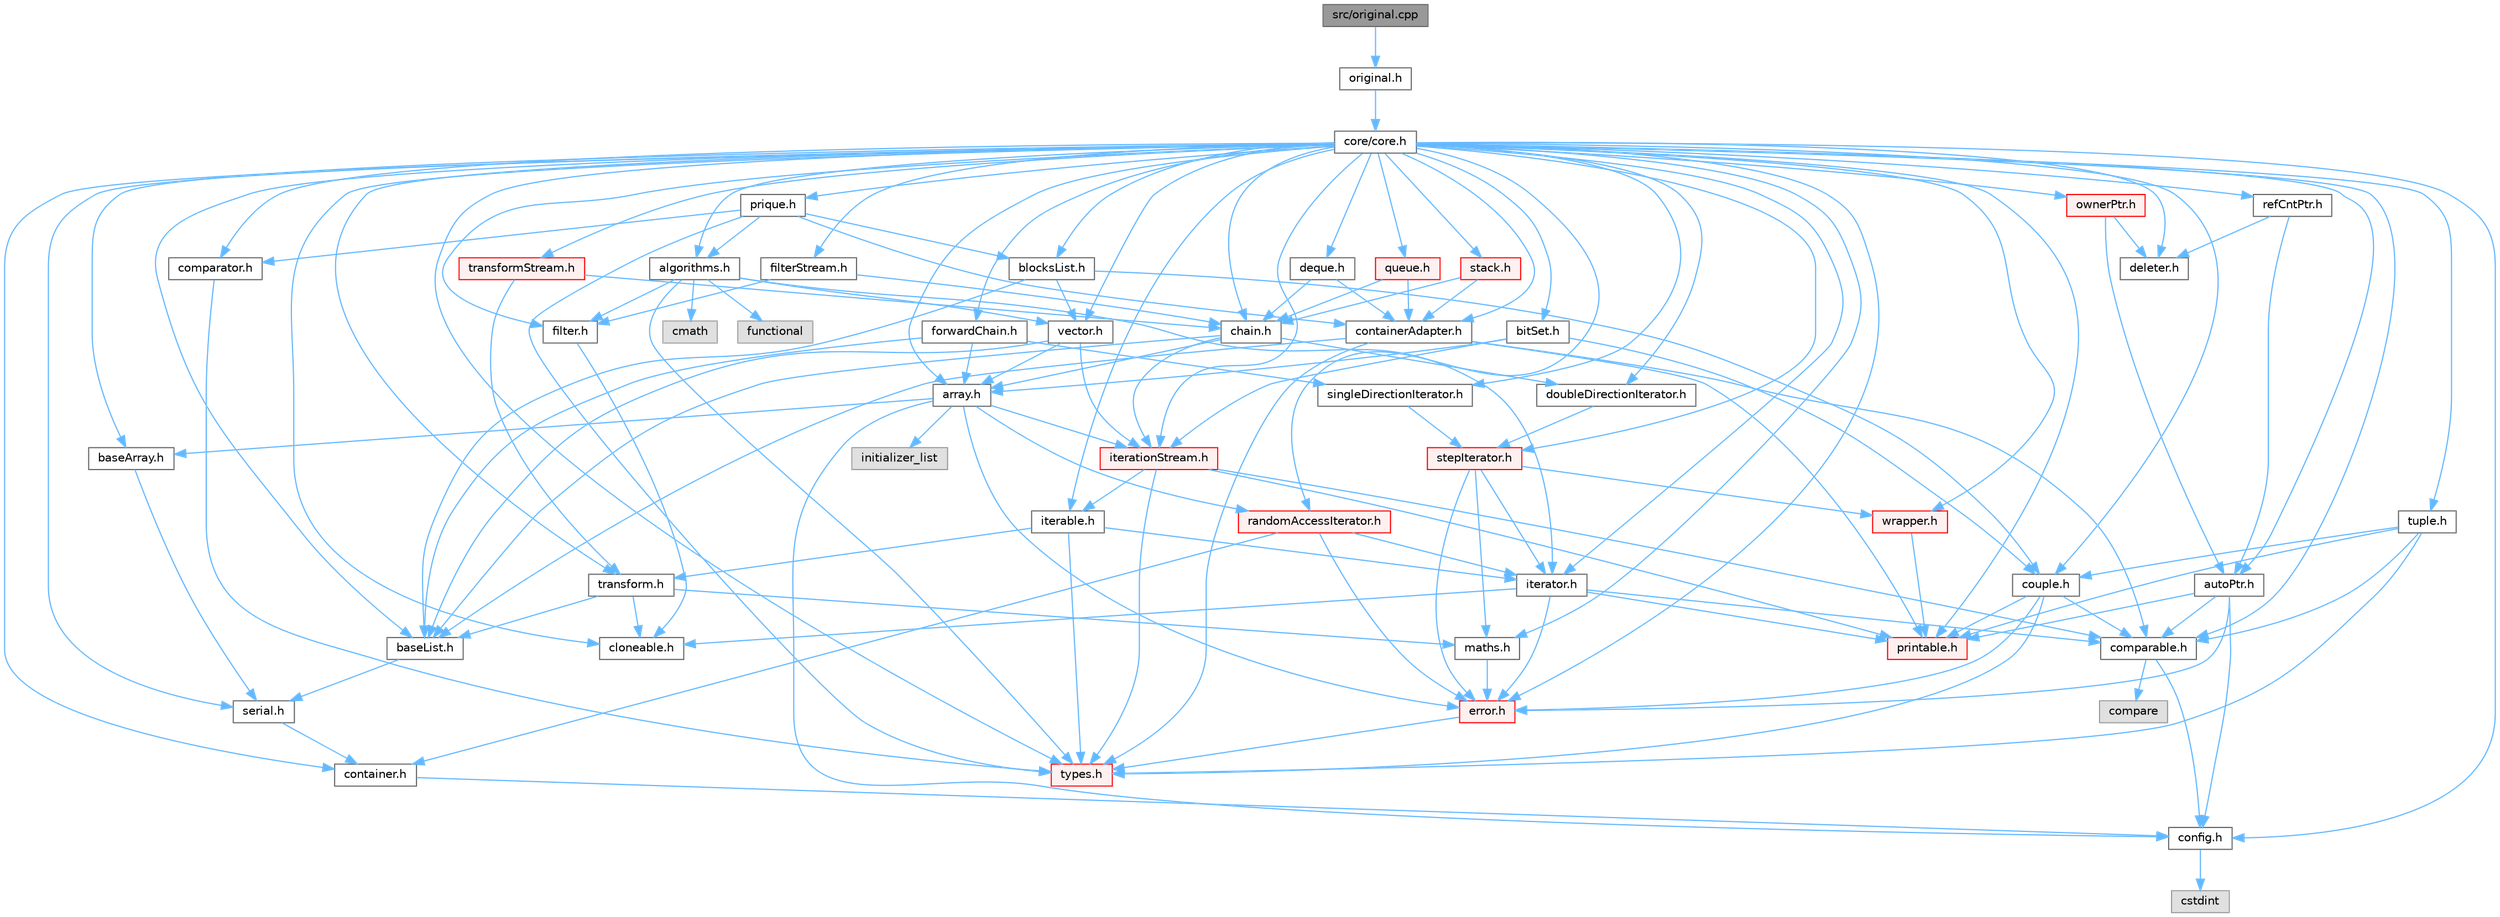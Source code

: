 digraph "src/original.cpp"
{
 // LATEX_PDF_SIZE
  bgcolor="transparent";
  edge [fontname=Helvetica,fontsize=10,labelfontname=Helvetica,labelfontsize=10];
  node [fontname=Helvetica,fontsize=10,shape=box,height=0.2,width=0.4];
  Node1 [id="Node000001",label="src/original.cpp",height=0.2,width=0.4,color="gray40", fillcolor="grey60", style="filled", fontcolor="black",tooltip="Original Library main file."];
  Node1 -> Node2 [id="edge1_Node000001_Node000002",color="steelblue1",style="solid",tooltip=" "];
  Node2 [id="Node000002",label="original.h",height=0.2,width=0.4,color="grey40", fillcolor="white", style="filled",URL="$original_8h.html",tooltip="Main header file for Original."];
  Node2 -> Node3 [id="edge2_Node000002_Node000003",color="steelblue1",style="solid",tooltip=" "];
  Node3 [id="Node000003",label="core/core.h",height=0.2,width=0.4,color="grey40", fillcolor="white", style="filled",URL="$core_8h.html",tooltip="Core module header file."];
  Node3 -> Node4 [id="edge3_Node000003_Node000004",color="steelblue1",style="solid",tooltip=" "];
  Node4 [id="Node000004",label="algorithms.h",height=0.2,width=0.4,color="grey40", fillcolor="white", style="filled",URL="$algorithms_8h.html",tooltip="Standard algorithm implementations for iterator-based containers."];
  Node4 -> Node5 [id="edge4_Node000004_Node000005",color="steelblue1",style="solid",tooltip=" "];
  Node5 [id="Node000005",label="functional",height=0.2,width=0.4,color="grey60", fillcolor="#E0E0E0", style="filled",tooltip=" "];
  Node4 -> Node6 [id="edge5_Node000004_Node000006",color="steelblue1",style="solid",tooltip=" "];
  Node6 [id="Node000006",label="cmath",height=0.2,width=0.4,color="grey60", fillcolor="#E0E0E0", style="filled",tooltip=" "];
  Node4 -> Node7 [id="edge6_Node000004_Node000007",color="steelblue1",style="solid",tooltip=" "];
  Node7 [id="Node000007",label="vector.h",height=0.2,width=0.4,color="grey40", fillcolor="white", style="filled",URL="$vector_8h.html",tooltip="Dynamic array container with automatic resizing."];
  Node7 -> Node8 [id="edge7_Node000007_Node000008",color="steelblue1",style="solid",tooltip=" "];
  Node8 [id="Node000008",label="baseList.h",height=0.2,width=0.4,color="grey40", fillcolor="white", style="filled",URL="$base_list_8h.html",tooltip="Provides a base class for variable-size serial containers."];
  Node8 -> Node9 [id="edge8_Node000008_Node000009",color="steelblue1",style="solid",tooltip=" "];
  Node9 [id="Node000009",label="serial.h",height=0.2,width=0.4,color="grey40", fillcolor="white", style="filled",URL="$serial_8h.html",tooltip="Defines an abstract base class for sequential containers with index-based access."];
  Node9 -> Node10 [id="edge9_Node000009_Node000010",color="steelblue1",style="solid",tooltip=" "];
  Node10 [id="Node000010",label="container.h",height=0.2,width=0.4,color="grey40", fillcolor="white", style="filled",URL="$container_8h.html",tooltip="Abstract base class for container types."];
  Node10 -> Node11 [id="edge10_Node000010_Node000011",color="steelblue1",style="solid",tooltip=" "];
  Node11 [id="Node000011",label="config.h",height=0.2,width=0.4,color="grey40", fillcolor="white", style="filled",URL="$config_8h.html",tooltip="Platform-independent integer type definitions."];
  Node11 -> Node12 [id="edge11_Node000011_Node000012",color="steelblue1",style="solid",tooltip=" "];
  Node12 [id="Node000012",label="cstdint",height=0.2,width=0.4,color="grey60", fillcolor="#E0E0E0", style="filled",tooltip=" "];
  Node7 -> Node13 [id="edge12_Node000007_Node000013",color="steelblue1",style="solid",tooltip=" "];
  Node13 [id="Node000013",label="iterationStream.h",height=0.2,width=0.4,color="red", fillcolor="#FFF0F0", style="filled",URL="$iteration_stream_8h.html",tooltip="Provides functionality for an iteration stream."];
  Node13 -> Node15 [id="edge13_Node000013_Node000015",color="steelblue1",style="solid",tooltip=" "];
  Node15 [id="Node000015",label="comparable.h",height=0.2,width=0.4,color="grey40", fillcolor="white", style="filled",URL="$comparable_8h.html",tooltip="Interface for objects that can be compared."];
  Node15 -> Node11 [id="edge14_Node000015_Node000011",color="steelblue1",style="solid",tooltip=" "];
  Node15 -> Node16 [id="edge15_Node000015_Node000016",color="steelblue1",style="solid",tooltip=" "];
  Node16 [id="Node000016",label="compare",height=0.2,width=0.4,color="grey60", fillcolor="#E0E0E0", style="filled",tooltip=" "];
  Node13 -> Node17 [id="edge16_Node000013_Node000017",color="steelblue1",style="solid",tooltip=" "];
  Node17 [id="Node000017",label="printable.h",height=0.2,width=0.4,color="red", fillcolor="#FFF0F0", style="filled",URL="$printable_8h.html",tooltip="Interface for polymorphic string formatting and output."];
  Node13 -> Node19 [id="edge17_Node000013_Node000019",color="steelblue1",style="solid",tooltip=" "];
  Node19 [id="Node000019",label="iterable.h",height=0.2,width=0.4,color="grey40", fillcolor="white", style="filled",URL="$iterable_8h.html",tooltip="Base interface for iterable container types."];
  Node19 -> Node20 [id="edge18_Node000019_Node000020",color="steelblue1",style="solid",tooltip=" "];
  Node20 [id="Node000020",label="transform.h",height=0.2,width=0.4,color="grey40", fillcolor="white", style="filled",URL="$transform_8h.html",tooltip="Transformation classes for various operations on elements."];
  Node20 -> Node8 [id="edge19_Node000020_Node000008",color="steelblue1",style="solid",tooltip=" "];
  Node20 -> Node21 [id="edge20_Node000020_Node000021",color="steelblue1",style="solid",tooltip=" "];
  Node21 [id="Node000021",label="cloneable.h",height=0.2,width=0.4,color="grey40", fillcolor="white", style="filled",URL="$cloneable_8h.html",tooltip="Abstract base class for cloneable objects."];
  Node20 -> Node22 [id="edge21_Node000020_Node000022",color="steelblue1",style="solid",tooltip=" "];
  Node22 [id="Node000022",label="maths.h",height=0.2,width=0.4,color="grey40", fillcolor="white", style="filled",URL="$maths_8h.html",tooltip="Mathematical utilities and constants."];
  Node22 -> Node23 [id="edge22_Node000022_Node000023",color="steelblue1",style="solid",tooltip=" "];
  Node23 [id="Node000023",label="error.h",height=0.2,width=0.4,color="red", fillcolor="#FFF0F0", style="filled",URL="$error_8h.html",tooltip="Custom exception classes and callback validation utilities."];
  Node23 -> Node25 [id="edge23_Node000023_Node000025",color="steelblue1",style="solid",tooltip=" "];
  Node25 [id="Node000025",label="types.h",height=0.2,width=0.4,color="red", fillcolor="#FFF0F0", style="filled",URL="$types_8h.html",tooltip="Type system foundations and concept definitions."];
  Node19 -> Node25 [id="edge24_Node000019_Node000025",color="steelblue1",style="solid",tooltip=" "];
  Node19 -> Node28 [id="edge25_Node000019_Node000028",color="steelblue1",style="solid",tooltip=" "];
  Node28 [id="Node000028",label="iterator.h",height=0.2,width=0.4,color="grey40", fillcolor="white", style="filled",URL="$iterator_8h.html",tooltip="Defines the iterator class for traversing and manipulating container elements."];
  Node28 -> Node21 [id="edge26_Node000028_Node000021",color="steelblue1",style="solid",tooltip=" "];
  Node28 -> Node15 [id="edge27_Node000028_Node000015",color="steelblue1",style="solid",tooltip=" "];
  Node28 -> Node23 [id="edge28_Node000028_Node000023",color="steelblue1",style="solid",tooltip=" "];
  Node28 -> Node17 [id="edge29_Node000028_Node000017",color="steelblue1",style="solid",tooltip=" "];
  Node13 -> Node25 [id="edge30_Node000013_Node000025",color="steelblue1",style="solid",tooltip=" "];
  Node7 -> Node29 [id="edge31_Node000007_Node000029",color="steelblue1",style="solid",tooltip=" "];
  Node29 [id="Node000029",label="array.h",height=0.2,width=0.4,color="grey40", fillcolor="white", style="filled",URL="$array_8h.html",tooltip="Provides the array class for a fixed-size container with random access."];
  Node29 -> Node30 [id="edge32_Node000029_Node000030",color="steelblue1",style="solid",tooltip=" "];
  Node30 [id="Node000030",label="initializer_list",height=0.2,width=0.4,color="grey60", fillcolor="#E0E0E0", style="filled",tooltip=" "];
  Node29 -> Node11 [id="edge33_Node000029_Node000011",color="steelblue1",style="solid",tooltip=" "];
  Node29 -> Node31 [id="edge34_Node000029_Node000031",color="steelblue1",style="solid",tooltip=" "];
  Node31 [id="Node000031",label="baseArray.h",height=0.2,width=0.4,color="grey40", fillcolor="white", style="filled",URL="$base_array_8h.html",tooltip="Provides a base class for fixed-size serial containers."];
  Node31 -> Node9 [id="edge35_Node000031_Node000009",color="steelblue1",style="solid",tooltip=" "];
  Node29 -> Node13 [id="edge36_Node000029_Node000013",color="steelblue1",style="solid",tooltip=" "];
  Node29 -> Node32 [id="edge37_Node000029_Node000032",color="steelblue1",style="solid",tooltip=" "];
  Node32 [id="Node000032",label="randomAccessIterator.h",height=0.2,width=0.4,color="red", fillcolor="#FFF0F0", style="filled",URL="$random_access_iterator_8h.html",tooltip="Base class for random-access iterators."];
  Node32 -> Node10 [id="edge38_Node000032_Node000010",color="steelblue1",style="solid",tooltip=" "];
  Node32 -> Node23 [id="edge39_Node000032_Node000023",color="steelblue1",style="solid",tooltip=" "];
  Node32 -> Node28 [id="edge40_Node000032_Node000028",color="steelblue1",style="solid",tooltip=" "];
  Node29 -> Node23 [id="edge41_Node000029_Node000023",color="steelblue1",style="solid",tooltip=" "];
  Node4 -> Node34 [id="edge42_Node000004_Node000034",color="steelblue1",style="solid",tooltip=" "];
  Node34 [id="Node000034",label="filter.h",height=0.2,width=0.4,color="grey40", fillcolor="white", style="filled",URL="$filter_8h.html",tooltip="Filter base class and derived filter classes for various matching operations."];
  Node34 -> Node21 [id="edge43_Node000034_Node000021",color="steelblue1",style="solid",tooltip=" "];
  Node4 -> Node28 [id="edge44_Node000004_Node000028",color="steelblue1",style="solid",tooltip=" "];
  Node4 -> Node25 [id="edge45_Node000004_Node000025",color="steelblue1",style="solid",tooltip=" "];
  Node3 -> Node29 [id="edge46_Node000003_Node000029",color="steelblue1",style="solid",tooltip=" "];
  Node3 -> Node35 [id="edge47_Node000003_Node000035",color="steelblue1",style="solid",tooltip=" "];
  Node35 [id="Node000035",label="autoPtr.h",height=0.2,width=0.4,color="grey40", fillcolor="white", style="filled",URL="$auto_ptr_8h.html",tooltip="Base class for reference-counted smart pointers."];
  Node35 -> Node11 [id="edge48_Node000035_Node000011",color="steelblue1",style="solid",tooltip=" "];
  Node35 -> Node17 [id="edge49_Node000035_Node000017",color="steelblue1",style="solid",tooltip=" "];
  Node35 -> Node15 [id="edge50_Node000035_Node000015",color="steelblue1",style="solid",tooltip=" "];
  Node35 -> Node23 [id="edge51_Node000035_Node000023",color="steelblue1",style="solid",tooltip=" "];
  Node3 -> Node31 [id="edge52_Node000003_Node000031",color="steelblue1",style="solid",tooltip=" "];
  Node3 -> Node8 [id="edge53_Node000003_Node000008",color="steelblue1",style="solid",tooltip=" "];
  Node3 -> Node36 [id="edge54_Node000003_Node000036",color="steelblue1",style="solid",tooltip=" "];
  Node36 [id="Node000036",label="bitSet.h",height=0.2,width=0.4,color="grey40", fillcolor="white", style="filled",URL="$bit_set_8h.html",tooltip="BitSet class declaration."];
  Node36 -> Node29 [id="edge55_Node000036_Node000029",color="steelblue1",style="solid",tooltip=" "];
  Node36 -> Node37 [id="edge56_Node000036_Node000037",color="steelblue1",style="solid",tooltip=" "];
  Node37 [id="Node000037",label="couple.h",height=0.2,width=0.4,color="grey40", fillcolor="white", style="filled",URL="$couple_8h.html",tooltip="Generic pair container implementation."];
  Node37 -> Node17 [id="edge57_Node000037_Node000017",color="steelblue1",style="solid",tooltip=" "];
  Node37 -> Node15 [id="edge58_Node000037_Node000015",color="steelblue1",style="solid",tooltip=" "];
  Node37 -> Node25 [id="edge59_Node000037_Node000025",color="steelblue1",style="solid",tooltip=" "];
  Node37 -> Node23 [id="edge60_Node000037_Node000023",color="steelblue1",style="solid",tooltip=" "];
  Node36 -> Node13 [id="edge61_Node000036_Node000013",color="steelblue1",style="solid",tooltip=" "];
  Node3 -> Node38 [id="edge62_Node000003_Node000038",color="steelblue1",style="solid",tooltip=" "];
  Node38 [id="Node000038",label="blocksList.h",height=0.2,width=0.4,color="grey40", fillcolor="white", style="filled",URL="$blocks_list_8h.html",tooltip="A block-based list implementation."];
  Node38 -> Node8 [id="edge63_Node000038_Node000008",color="steelblue1",style="solid",tooltip=" "];
  Node38 -> Node37 [id="edge64_Node000038_Node000037",color="steelblue1",style="solid",tooltip=" "];
  Node38 -> Node7 [id="edge65_Node000038_Node000007",color="steelblue1",style="solid",tooltip=" "];
  Node3 -> Node39 [id="edge66_Node000003_Node000039",color="steelblue1",style="solid",tooltip=" "];
  Node39 [id="Node000039",label="chain.h",height=0.2,width=0.4,color="grey40", fillcolor="white", style="filled",URL="$chain_8h.html",tooltip="Non-cyclic doubly linked list implementation."];
  Node39 -> Node40 [id="edge67_Node000039_Node000040",color="steelblue1",style="solid",tooltip=" "];
  Node40 [id="Node000040",label="doubleDirectionIterator.h",height=0.2,width=0.4,color="grey40", fillcolor="white", style="filled",URL="$double_direction_iterator_8h.html",tooltip="Double-direction iterator base class."];
  Node40 -> Node41 [id="edge68_Node000040_Node000041",color="steelblue1",style="solid",tooltip=" "];
  Node41 [id="Node000041",label="stepIterator.h",height=0.2,width=0.4,color="red", fillcolor="#FFF0F0", style="filled",URL="$step_iterator_8h.html",tooltip="Step iterator base class for single-step iterators."];
  Node41 -> Node28 [id="edge69_Node000041_Node000028",color="steelblue1",style="solid",tooltip=" "];
  Node41 -> Node42 [id="edge70_Node000041_Node000042",color="steelblue1",style="solid",tooltip=" "];
  Node42 [id="Node000042",label="wrapper.h",height=0.2,width=0.4,color="red", fillcolor="#FFF0F0", style="filled",URL="$wrapper_8h.html",tooltip="Abstract polymorphic container with value encapsulation and navigation support."];
  Node42 -> Node17 [id="edge71_Node000042_Node000017",color="steelblue1",style="solid",tooltip=" "];
  Node41 -> Node23 [id="edge72_Node000041_Node000023",color="steelblue1",style="solid",tooltip=" "];
  Node41 -> Node22 [id="edge73_Node000041_Node000022",color="steelblue1",style="solid",tooltip=" "];
  Node39 -> Node29 [id="edge74_Node000039_Node000029",color="steelblue1",style="solid",tooltip=" "];
  Node39 -> Node8 [id="edge75_Node000039_Node000008",color="steelblue1",style="solid",tooltip=" "];
  Node39 -> Node13 [id="edge76_Node000039_Node000013",color="steelblue1",style="solid",tooltip=" "];
  Node3 -> Node21 [id="edge77_Node000003_Node000021",color="steelblue1",style="solid",tooltip=" "];
  Node3 -> Node15 [id="edge78_Node000003_Node000015",color="steelblue1",style="solid",tooltip=" "];
  Node3 -> Node44 [id="edge79_Node000003_Node000044",color="steelblue1",style="solid",tooltip=" "];
  Node44 [id="Node000044",label="comparator.h",height=0.2,width=0.4,color="grey40", fillcolor="white", style="filled",URL="$comparator_8h.html",tooltip="Comparator base class and concrete comparator classes."];
  Node44 -> Node25 [id="edge80_Node000044_Node000025",color="steelblue1",style="solid",tooltip=" "];
  Node3 -> Node11 [id="edge81_Node000003_Node000011",color="steelblue1",style="solid",tooltip=" "];
  Node3 -> Node10 [id="edge82_Node000003_Node000010",color="steelblue1",style="solid",tooltip=" "];
  Node3 -> Node45 [id="edge83_Node000003_Node000045",color="steelblue1",style="solid",tooltip=" "];
  Node45 [id="Node000045",label="containerAdapter.h",height=0.2,width=0.4,color="grey40", fillcolor="white", style="filled",URL="$container_adapter_8h.html",tooltip="Base class for container adapters with common interfaces."];
  Node45 -> Node8 [id="edge84_Node000045_Node000008",color="steelblue1",style="solid",tooltip=" "];
  Node45 -> Node25 [id="edge85_Node000045_Node000025",color="steelblue1",style="solid",tooltip=" "];
  Node45 -> Node17 [id="edge86_Node000045_Node000017",color="steelblue1",style="solid",tooltip=" "];
  Node45 -> Node15 [id="edge87_Node000045_Node000015",color="steelblue1",style="solid",tooltip=" "];
  Node3 -> Node37 [id="edge88_Node000003_Node000037",color="steelblue1",style="solid",tooltip=" "];
  Node3 -> Node46 [id="edge89_Node000003_Node000046",color="steelblue1",style="solid",tooltip=" "];
  Node46 [id="Node000046",label="deleter.h",height=0.2,width=0.4,color="grey40", fillcolor="white", style="filled",URL="$deleter_8h.html",tooltip="Default deleters for resource management."];
  Node3 -> Node47 [id="edge90_Node000003_Node000047",color="steelblue1",style="solid",tooltip=" "];
  Node47 [id="Node000047",label="deque.h",height=0.2,width=0.4,color="grey40", fillcolor="white", style="filled",URL="$deque_8h.html",tooltip="Double-ended queue (deque) container adapter implementation."];
  Node47 -> Node39 [id="edge91_Node000047_Node000039",color="steelblue1",style="solid",tooltip=" "];
  Node47 -> Node45 [id="edge92_Node000047_Node000045",color="steelblue1",style="solid",tooltip=" "];
  Node3 -> Node40 [id="edge93_Node000003_Node000040",color="steelblue1",style="solid",tooltip=" "];
  Node3 -> Node23 [id="edge94_Node000003_Node000023",color="steelblue1",style="solid",tooltip=" "];
  Node3 -> Node34 [id="edge95_Node000003_Node000034",color="steelblue1",style="solid",tooltip=" "];
  Node3 -> Node48 [id="edge96_Node000003_Node000048",color="steelblue1",style="solid",tooltip=" "];
  Node48 [id="Node000048",label="filterStream.h",height=0.2,width=0.4,color="grey40", fillcolor="white", style="filled",URL="$filter_stream_8h.html",tooltip="Composite filter operations with logical chaining."];
  Node48 -> Node34 [id="edge97_Node000048_Node000034",color="steelblue1",style="solid",tooltip=" "];
  Node48 -> Node39 [id="edge98_Node000048_Node000039",color="steelblue1",style="solid",tooltip=" "];
  Node3 -> Node49 [id="edge99_Node000003_Node000049",color="steelblue1",style="solid",tooltip=" "];
  Node49 [id="Node000049",label="forwardChain.h",height=0.2,width=0.4,color="grey40", fillcolor="white", style="filled",URL="$forward_chain_8h.html",tooltip="Non-cyclic singly linked list implementation."];
  Node49 -> Node50 [id="edge100_Node000049_Node000050",color="steelblue1",style="solid",tooltip=" "];
  Node50 [id="Node000050",label="singleDirectionIterator.h",height=0.2,width=0.4,color="grey40", fillcolor="white", style="filled",URL="$single_direction_iterator_8h.html",tooltip="Single-direction iterator base class."];
  Node50 -> Node41 [id="edge101_Node000050_Node000041",color="steelblue1",style="solid",tooltip=" "];
  Node49 -> Node29 [id="edge102_Node000049_Node000029",color="steelblue1",style="solid",tooltip=" "];
  Node49 -> Node8 [id="edge103_Node000049_Node000008",color="steelblue1",style="solid",tooltip=" "];
  Node3 -> Node19 [id="edge104_Node000003_Node000019",color="steelblue1",style="solid",tooltip=" "];
  Node3 -> Node13 [id="edge105_Node000003_Node000013",color="steelblue1",style="solid",tooltip=" "];
  Node3 -> Node28 [id="edge106_Node000003_Node000028",color="steelblue1",style="solid",tooltip=" "];
  Node3 -> Node22 [id="edge107_Node000003_Node000022",color="steelblue1",style="solid",tooltip=" "];
  Node3 -> Node51 [id="edge108_Node000003_Node000051",color="steelblue1",style="solid",tooltip=" "];
  Node51 [id="Node000051",label="ownerPtr.h",height=0.2,width=0.4,color="red", fillcolor="#FFF0F0", style="filled",URL="$owner_ptr_8h.html",tooltip="Exclusive-ownership smart pointer implementation."];
  Node51 -> Node35 [id="edge109_Node000051_Node000035",color="steelblue1",style="solid",tooltip=" "];
  Node51 -> Node46 [id="edge110_Node000051_Node000046",color="steelblue1",style="solid",tooltip=" "];
  Node3 -> Node17 [id="edge111_Node000003_Node000017",color="steelblue1",style="solid",tooltip=" "];
  Node3 -> Node53 [id="edge112_Node000003_Node000053",color="steelblue1",style="solid",tooltip=" "];
  Node53 [id="Node000053",label="prique.h",height=0.2,width=0.4,color="grey40", fillcolor="white", style="filled",URL="$prique_8h.html",tooltip="Priority queue container implementation."];
  Node53 -> Node4 [id="edge113_Node000053_Node000004",color="steelblue1",style="solid",tooltip=" "];
  Node53 -> Node38 [id="edge114_Node000053_Node000038",color="steelblue1",style="solid",tooltip=" "];
  Node53 -> Node44 [id="edge115_Node000053_Node000044",color="steelblue1",style="solid",tooltip=" "];
  Node53 -> Node45 [id="edge116_Node000053_Node000045",color="steelblue1",style="solid",tooltip=" "];
  Node53 -> Node25 [id="edge117_Node000053_Node000025",color="steelblue1",style="solid",tooltip=" "];
  Node3 -> Node54 [id="edge118_Node000003_Node000054",color="steelblue1",style="solid",tooltip=" "];
  Node54 [id="Node000054",label="queue.h",height=0.2,width=0.4,color="red", fillcolor="#FFF0F0", style="filled",URL="$queue_8h.html",tooltip="Queue container adapter implementation."];
  Node54 -> Node45 [id="edge119_Node000054_Node000045",color="steelblue1",style="solid",tooltip=" "];
  Node54 -> Node39 [id="edge120_Node000054_Node000039",color="steelblue1",style="solid",tooltip=" "];
  Node3 -> Node32 [id="edge121_Node000003_Node000032",color="steelblue1",style="solid",tooltip=" "];
  Node3 -> Node55 [id="edge122_Node000003_Node000055",color="steelblue1",style="solid",tooltip=" "];
  Node55 [id="Node000055",label="refCntPtr.h",height=0.2,width=0.4,color="grey40", fillcolor="white", style="filled",URL="$ref_cnt_ptr_8h.html",tooltip="Reference-counted smart pointer hierarchy."];
  Node55 -> Node35 [id="edge123_Node000055_Node000035",color="steelblue1",style="solid",tooltip=" "];
  Node55 -> Node46 [id="edge124_Node000055_Node000046",color="steelblue1",style="solid",tooltip=" "];
  Node3 -> Node9 [id="edge125_Node000003_Node000009",color="steelblue1",style="solid",tooltip=" "];
  Node3 -> Node50 [id="edge126_Node000003_Node000050",color="steelblue1",style="solid",tooltip=" "];
  Node3 -> Node56 [id="edge127_Node000003_Node000056",color="steelblue1",style="solid",tooltip=" "];
  Node56 [id="Node000056",label="stack.h",height=0.2,width=0.4,color="red", fillcolor="#FFF0F0", style="filled",URL="$stack_8h.html",tooltip="Stack container adapter implementation."];
  Node56 -> Node39 [id="edge128_Node000056_Node000039",color="steelblue1",style="solid",tooltip=" "];
  Node56 -> Node45 [id="edge129_Node000056_Node000045",color="steelblue1",style="solid",tooltip=" "];
  Node3 -> Node41 [id="edge130_Node000003_Node000041",color="steelblue1",style="solid",tooltip=" "];
  Node3 -> Node20 [id="edge131_Node000003_Node000020",color="steelblue1",style="solid",tooltip=" "];
  Node3 -> Node57 [id="edge132_Node000003_Node000057",color="steelblue1",style="solid",tooltip=" "];
  Node57 [id="Node000057",label="transformStream.h",height=0.2,width=0.4,color="red", fillcolor="#FFF0F0", style="filled",URL="$transform_stream_8h.html",tooltip="Transform pipeline composition and execution."];
  Node57 -> Node20 [id="edge133_Node000057_Node000020",color="steelblue1",style="solid",tooltip=" "];
  Node57 -> Node39 [id="edge134_Node000057_Node000039",color="steelblue1",style="solid",tooltip=" "];
  Node3 -> Node58 [id="edge135_Node000003_Node000058",color="steelblue1",style="solid",tooltip=" "];
  Node58 [id="Node000058",label="tuple.h",height=0.2,width=0.4,color="grey40", fillcolor="white", style="filled",URL="$tuple_8h.html",tooltip="Heterogeneous tuple container implementation."];
  Node58 -> Node17 [id="edge136_Node000058_Node000017",color="steelblue1",style="solid",tooltip=" "];
  Node58 -> Node15 [id="edge137_Node000058_Node000015",color="steelblue1",style="solid",tooltip=" "];
  Node58 -> Node37 [id="edge138_Node000058_Node000037",color="steelblue1",style="solid",tooltip=" "];
  Node58 -> Node25 [id="edge139_Node000058_Node000025",color="steelblue1",style="solid",tooltip=" "];
  Node3 -> Node25 [id="edge140_Node000003_Node000025",color="steelblue1",style="solid",tooltip=" "];
  Node3 -> Node7 [id="edge141_Node000003_Node000007",color="steelblue1",style="solid",tooltip=" "];
  Node3 -> Node42 [id="edge142_Node000003_Node000042",color="steelblue1",style="solid",tooltip=" "];
}
